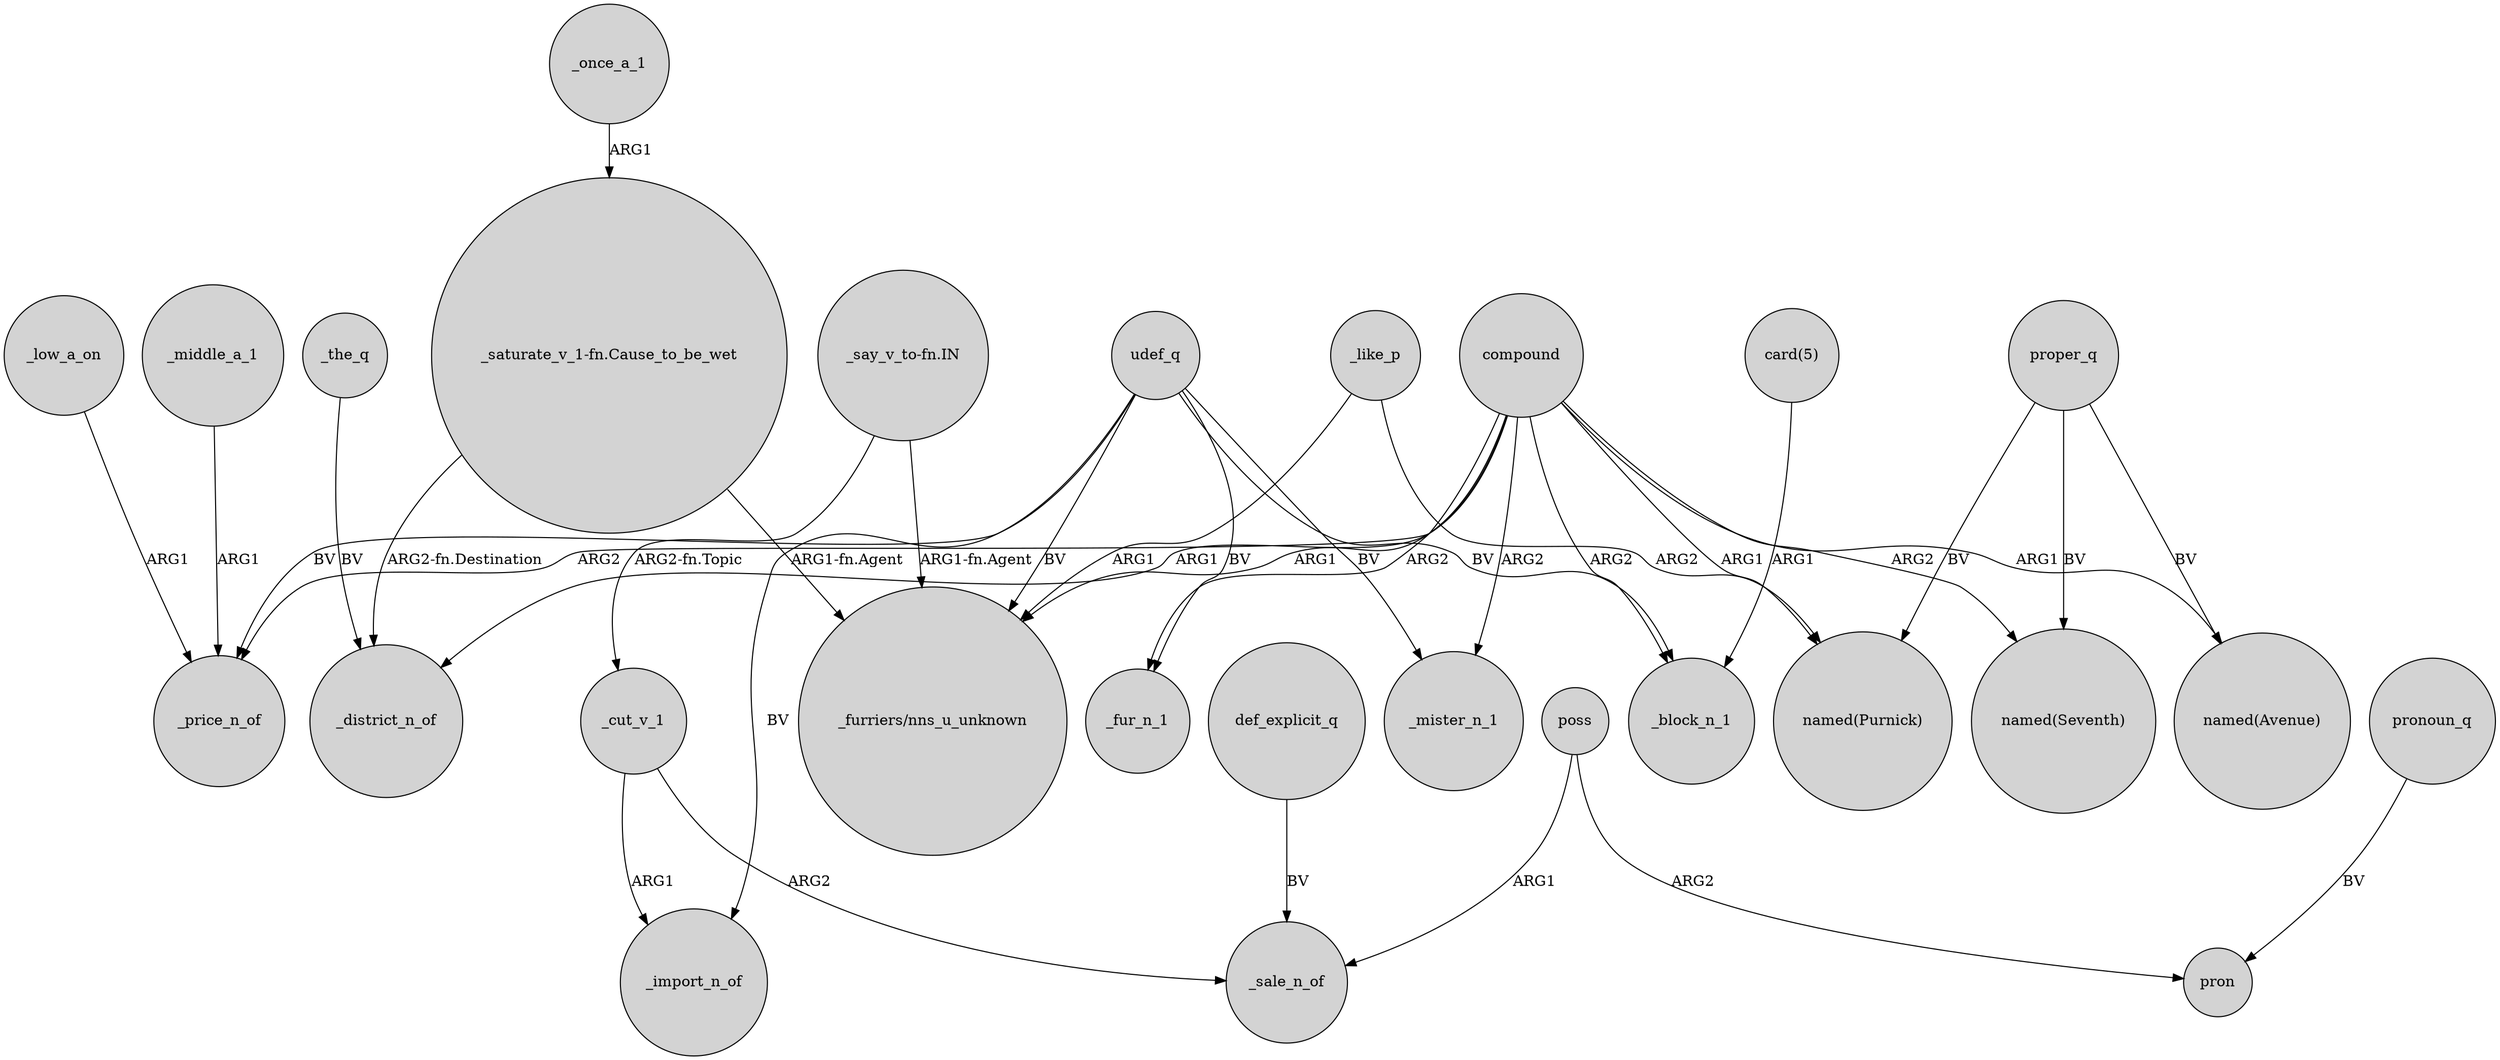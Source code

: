 digraph {
	node [shape=circle style=filled]
	proper_q -> "named(Purnick)" [label=BV]
	compound -> _price_n_of [label=ARG2]
	"_saturate_v_1-fn.Cause_to_be_wet" -> _district_n_of [label="ARG2-fn.Destination"]
	udef_q -> _price_n_of [label=BV]
	"_say_v_to-fn.IN" -> "_furriers/nns_u_unknown" [label="ARG1-fn.Agent"]
	poss -> pron [label=ARG2]
	_cut_v_1 -> _import_n_of [label=ARG1]
	"_say_v_to-fn.IN" -> _cut_v_1 [label="ARG2-fn.Topic"]
	compound -> _mister_n_1 [label=ARG2]
	"_saturate_v_1-fn.Cause_to_be_wet" -> "_furriers/nns_u_unknown" [label="ARG1-fn.Agent"]
	udef_q -> _mister_n_1 [label=BV]
	compound -> "named(Seventh)" [label=ARG2]
	_like_p -> "_furriers/nns_u_unknown" [label=ARG1]
	_the_q -> _district_n_of [label=BV]
	def_explicit_q -> _sale_n_of [label=BV]
	compound -> "named(Avenue)" [label=ARG1]
	_like_p -> "named(Purnick)" [label=ARG2]
	pronoun_q -> pron [label=BV]
	compound -> _fur_n_1 [label=ARG2]
	udef_q -> "_furriers/nns_u_unknown" [label=BV]
	compound -> _block_n_1 [label=ARG2]
	poss -> _sale_n_of [label=ARG1]
	compound -> "named(Purnick)" [label=ARG1]
	_once_a_1 -> "_saturate_v_1-fn.Cause_to_be_wet" [label=ARG1]
	udef_q -> _block_n_1 [label=BV]
	udef_q -> _import_n_of [label=BV]
	udef_q -> _fur_n_1 [label=BV]
	_low_a_on -> _price_n_of [label=ARG1]
	proper_q -> "named(Seventh)" [label=BV]
	compound -> "_furriers/nns_u_unknown" [label=ARG1]
	proper_q -> "named(Avenue)" [label=BV]
	"card(5)" -> _block_n_1 [label=ARG1]
	compound -> _district_n_of [label=ARG1]
	_middle_a_1 -> _price_n_of [label=ARG1]
	_cut_v_1 -> _sale_n_of [label=ARG2]
}
